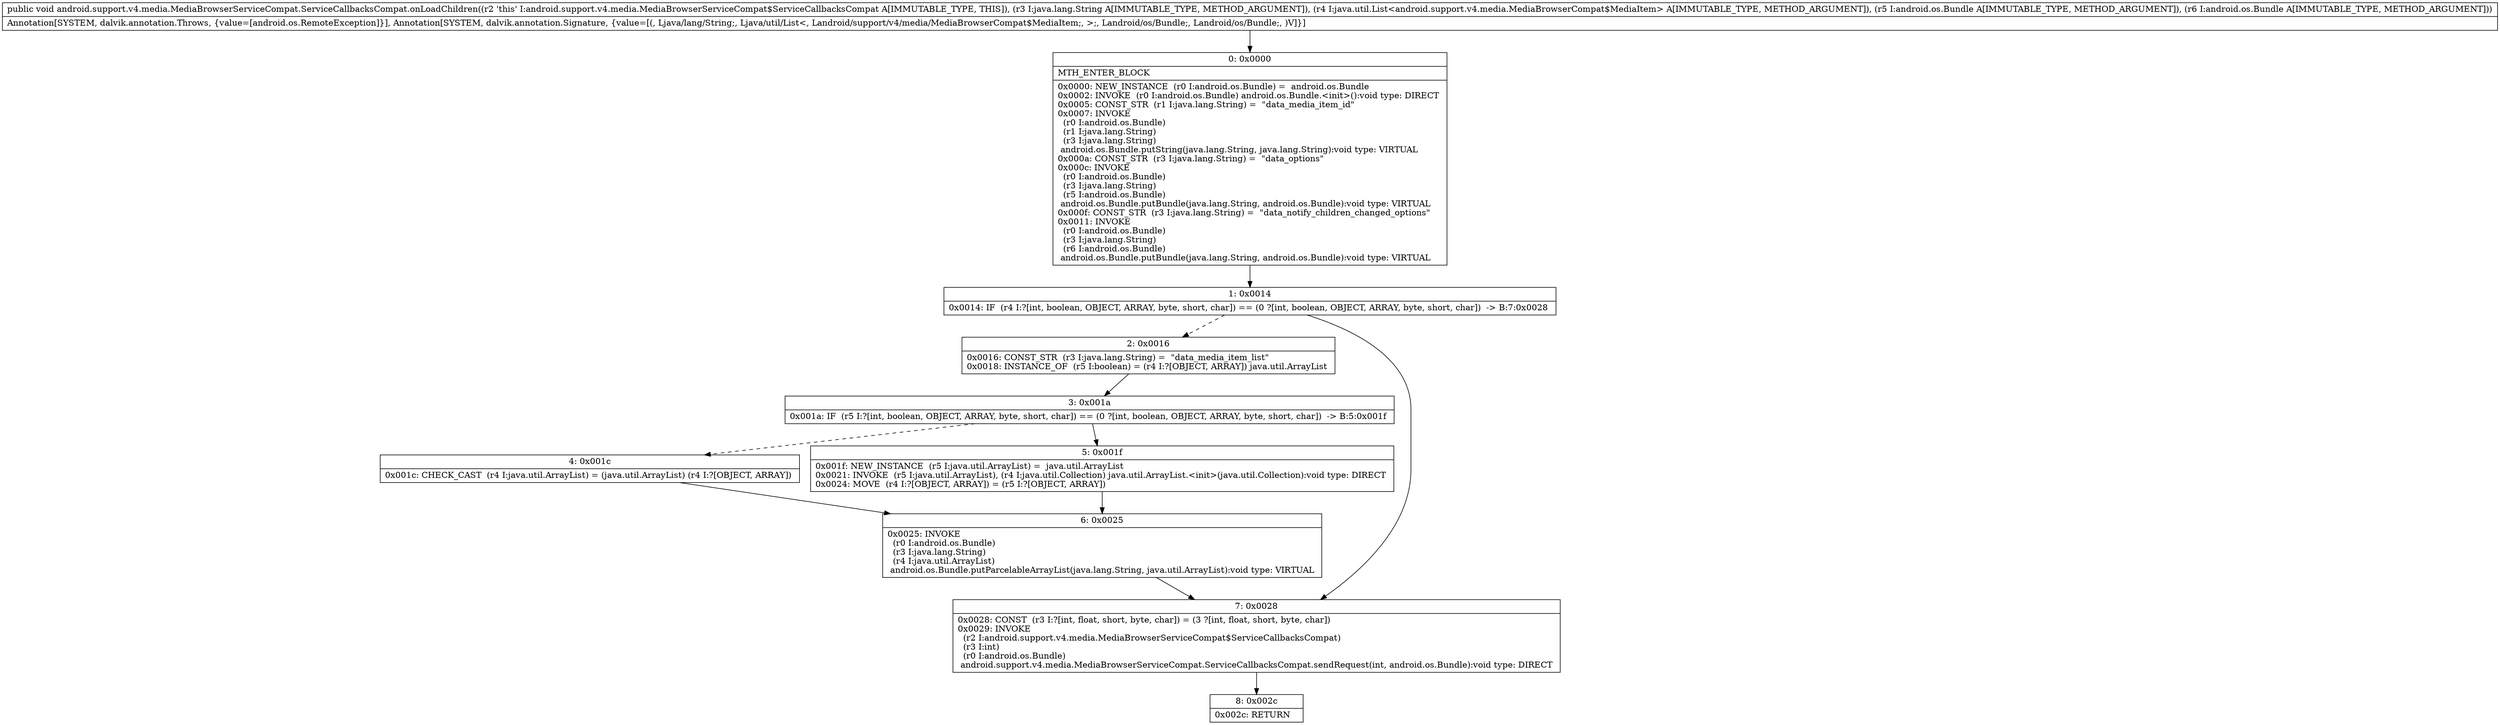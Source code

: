 digraph "CFG forandroid.support.v4.media.MediaBrowserServiceCompat.ServiceCallbacksCompat.onLoadChildren(Ljava\/lang\/String;Ljava\/util\/List;Landroid\/os\/Bundle;Landroid\/os\/Bundle;)V" {
Node_0 [shape=record,label="{0\:\ 0x0000|MTH_ENTER_BLOCK\l|0x0000: NEW_INSTANCE  (r0 I:android.os.Bundle) =  android.os.Bundle \l0x0002: INVOKE  (r0 I:android.os.Bundle) android.os.Bundle.\<init\>():void type: DIRECT \l0x0005: CONST_STR  (r1 I:java.lang.String) =  \"data_media_item_id\" \l0x0007: INVOKE  \l  (r0 I:android.os.Bundle)\l  (r1 I:java.lang.String)\l  (r3 I:java.lang.String)\l android.os.Bundle.putString(java.lang.String, java.lang.String):void type: VIRTUAL \l0x000a: CONST_STR  (r3 I:java.lang.String) =  \"data_options\" \l0x000c: INVOKE  \l  (r0 I:android.os.Bundle)\l  (r3 I:java.lang.String)\l  (r5 I:android.os.Bundle)\l android.os.Bundle.putBundle(java.lang.String, android.os.Bundle):void type: VIRTUAL \l0x000f: CONST_STR  (r3 I:java.lang.String) =  \"data_notify_children_changed_options\" \l0x0011: INVOKE  \l  (r0 I:android.os.Bundle)\l  (r3 I:java.lang.String)\l  (r6 I:android.os.Bundle)\l android.os.Bundle.putBundle(java.lang.String, android.os.Bundle):void type: VIRTUAL \l}"];
Node_1 [shape=record,label="{1\:\ 0x0014|0x0014: IF  (r4 I:?[int, boolean, OBJECT, ARRAY, byte, short, char]) == (0 ?[int, boolean, OBJECT, ARRAY, byte, short, char])  \-\> B:7:0x0028 \l}"];
Node_2 [shape=record,label="{2\:\ 0x0016|0x0016: CONST_STR  (r3 I:java.lang.String) =  \"data_media_item_list\" \l0x0018: INSTANCE_OF  (r5 I:boolean) = (r4 I:?[OBJECT, ARRAY]) java.util.ArrayList \l}"];
Node_3 [shape=record,label="{3\:\ 0x001a|0x001a: IF  (r5 I:?[int, boolean, OBJECT, ARRAY, byte, short, char]) == (0 ?[int, boolean, OBJECT, ARRAY, byte, short, char])  \-\> B:5:0x001f \l}"];
Node_4 [shape=record,label="{4\:\ 0x001c|0x001c: CHECK_CAST  (r4 I:java.util.ArrayList) = (java.util.ArrayList) (r4 I:?[OBJECT, ARRAY]) \l}"];
Node_5 [shape=record,label="{5\:\ 0x001f|0x001f: NEW_INSTANCE  (r5 I:java.util.ArrayList) =  java.util.ArrayList \l0x0021: INVOKE  (r5 I:java.util.ArrayList), (r4 I:java.util.Collection) java.util.ArrayList.\<init\>(java.util.Collection):void type: DIRECT \l0x0024: MOVE  (r4 I:?[OBJECT, ARRAY]) = (r5 I:?[OBJECT, ARRAY]) \l}"];
Node_6 [shape=record,label="{6\:\ 0x0025|0x0025: INVOKE  \l  (r0 I:android.os.Bundle)\l  (r3 I:java.lang.String)\l  (r4 I:java.util.ArrayList)\l android.os.Bundle.putParcelableArrayList(java.lang.String, java.util.ArrayList):void type: VIRTUAL \l}"];
Node_7 [shape=record,label="{7\:\ 0x0028|0x0028: CONST  (r3 I:?[int, float, short, byte, char]) = (3 ?[int, float, short, byte, char]) \l0x0029: INVOKE  \l  (r2 I:android.support.v4.media.MediaBrowserServiceCompat$ServiceCallbacksCompat)\l  (r3 I:int)\l  (r0 I:android.os.Bundle)\l android.support.v4.media.MediaBrowserServiceCompat.ServiceCallbacksCompat.sendRequest(int, android.os.Bundle):void type: DIRECT \l}"];
Node_8 [shape=record,label="{8\:\ 0x002c|0x002c: RETURN   \l}"];
MethodNode[shape=record,label="{public void android.support.v4.media.MediaBrowserServiceCompat.ServiceCallbacksCompat.onLoadChildren((r2 'this' I:android.support.v4.media.MediaBrowserServiceCompat$ServiceCallbacksCompat A[IMMUTABLE_TYPE, THIS]), (r3 I:java.lang.String A[IMMUTABLE_TYPE, METHOD_ARGUMENT]), (r4 I:java.util.List\<android.support.v4.media.MediaBrowserCompat$MediaItem\> A[IMMUTABLE_TYPE, METHOD_ARGUMENT]), (r5 I:android.os.Bundle A[IMMUTABLE_TYPE, METHOD_ARGUMENT]), (r6 I:android.os.Bundle A[IMMUTABLE_TYPE, METHOD_ARGUMENT]))  | Annotation[SYSTEM, dalvik.annotation.Throws, \{value=[android.os.RemoteException]\}], Annotation[SYSTEM, dalvik.annotation.Signature, \{value=[(, Ljava\/lang\/String;, Ljava\/util\/List\<, Landroid\/support\/v4\/media\/MediaBrowserCompat$MediaItem;, \>;, Landroid\/os\/Bundle;, Landroid\/os\/Bundle;, )V]\}]\l}"];
MethodNode -> Node_0;
Node_0 -> Node_1;
Node_1 -> Node_2[style=dashed];
Node_1 -> Node_7;
Node_2 -> Node_3;
Node_3 -> Node_4[style=dashed];
Node_3 -> Node_5;
Node_4 -> Node_6;
Node_5 -> Node_6;
Node_6 -> Node_7;
Node_7 -> Node_8;
}

